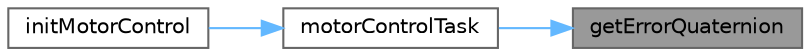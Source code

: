digraph "getErrorQuaternion"
{
 // LATEX_PDF_SIZE
  bgcolor="transparent";
  edge [fontname=Helvetica,fontsize=10,labelfontname=Helvetica,labelfontsize=10];
  node [fontname=Helvetica,fontsize=10,shape=box,height=0.2,width=0.4];
  rankdir="RL";
  Node1 [id="Node000001",label="getErrorQuaternion",height=0.2,width=0.4,color="gray40", fillcolor="grey60", style="filled", fontcolor="black",tooltip="berechnet das Fehler-Qauternion, welches für Winkelabweichung benötigt wird."];
  Node1 -> Node2 [id="edge1_Node000001_Node000002",dir="back",color="steelblue1",style="solid",tooltip=" "];
  Node2 [id="Node000002",label="motorControlTask",height=0.2,width=0.4,color="grey40", fillcolor="white", style="filled",URL="$motor_control_8cpp.html#a215f3db3aafa98e7eee5594e44c070c7",tooltip="FreeRTOS-Task zur Motorregelung des Gimbals."];
  Node2 -> Node3 [id="edge2_Node000002_Node000003",dir="back",color="steelblue1",style="solid",tooltip=" "];
  Node3 [id="Node000003",label="initMotorControl",height=0.2,width=0.4,color="grey40", fillcolor="white", style="filled",URL="$motor_control_8cpp.html#af3a612486743c46e7cd04b676c2d3177",tooltip="Initialisiert die Motorsteuerung des Gimbal-Systems."];
}
